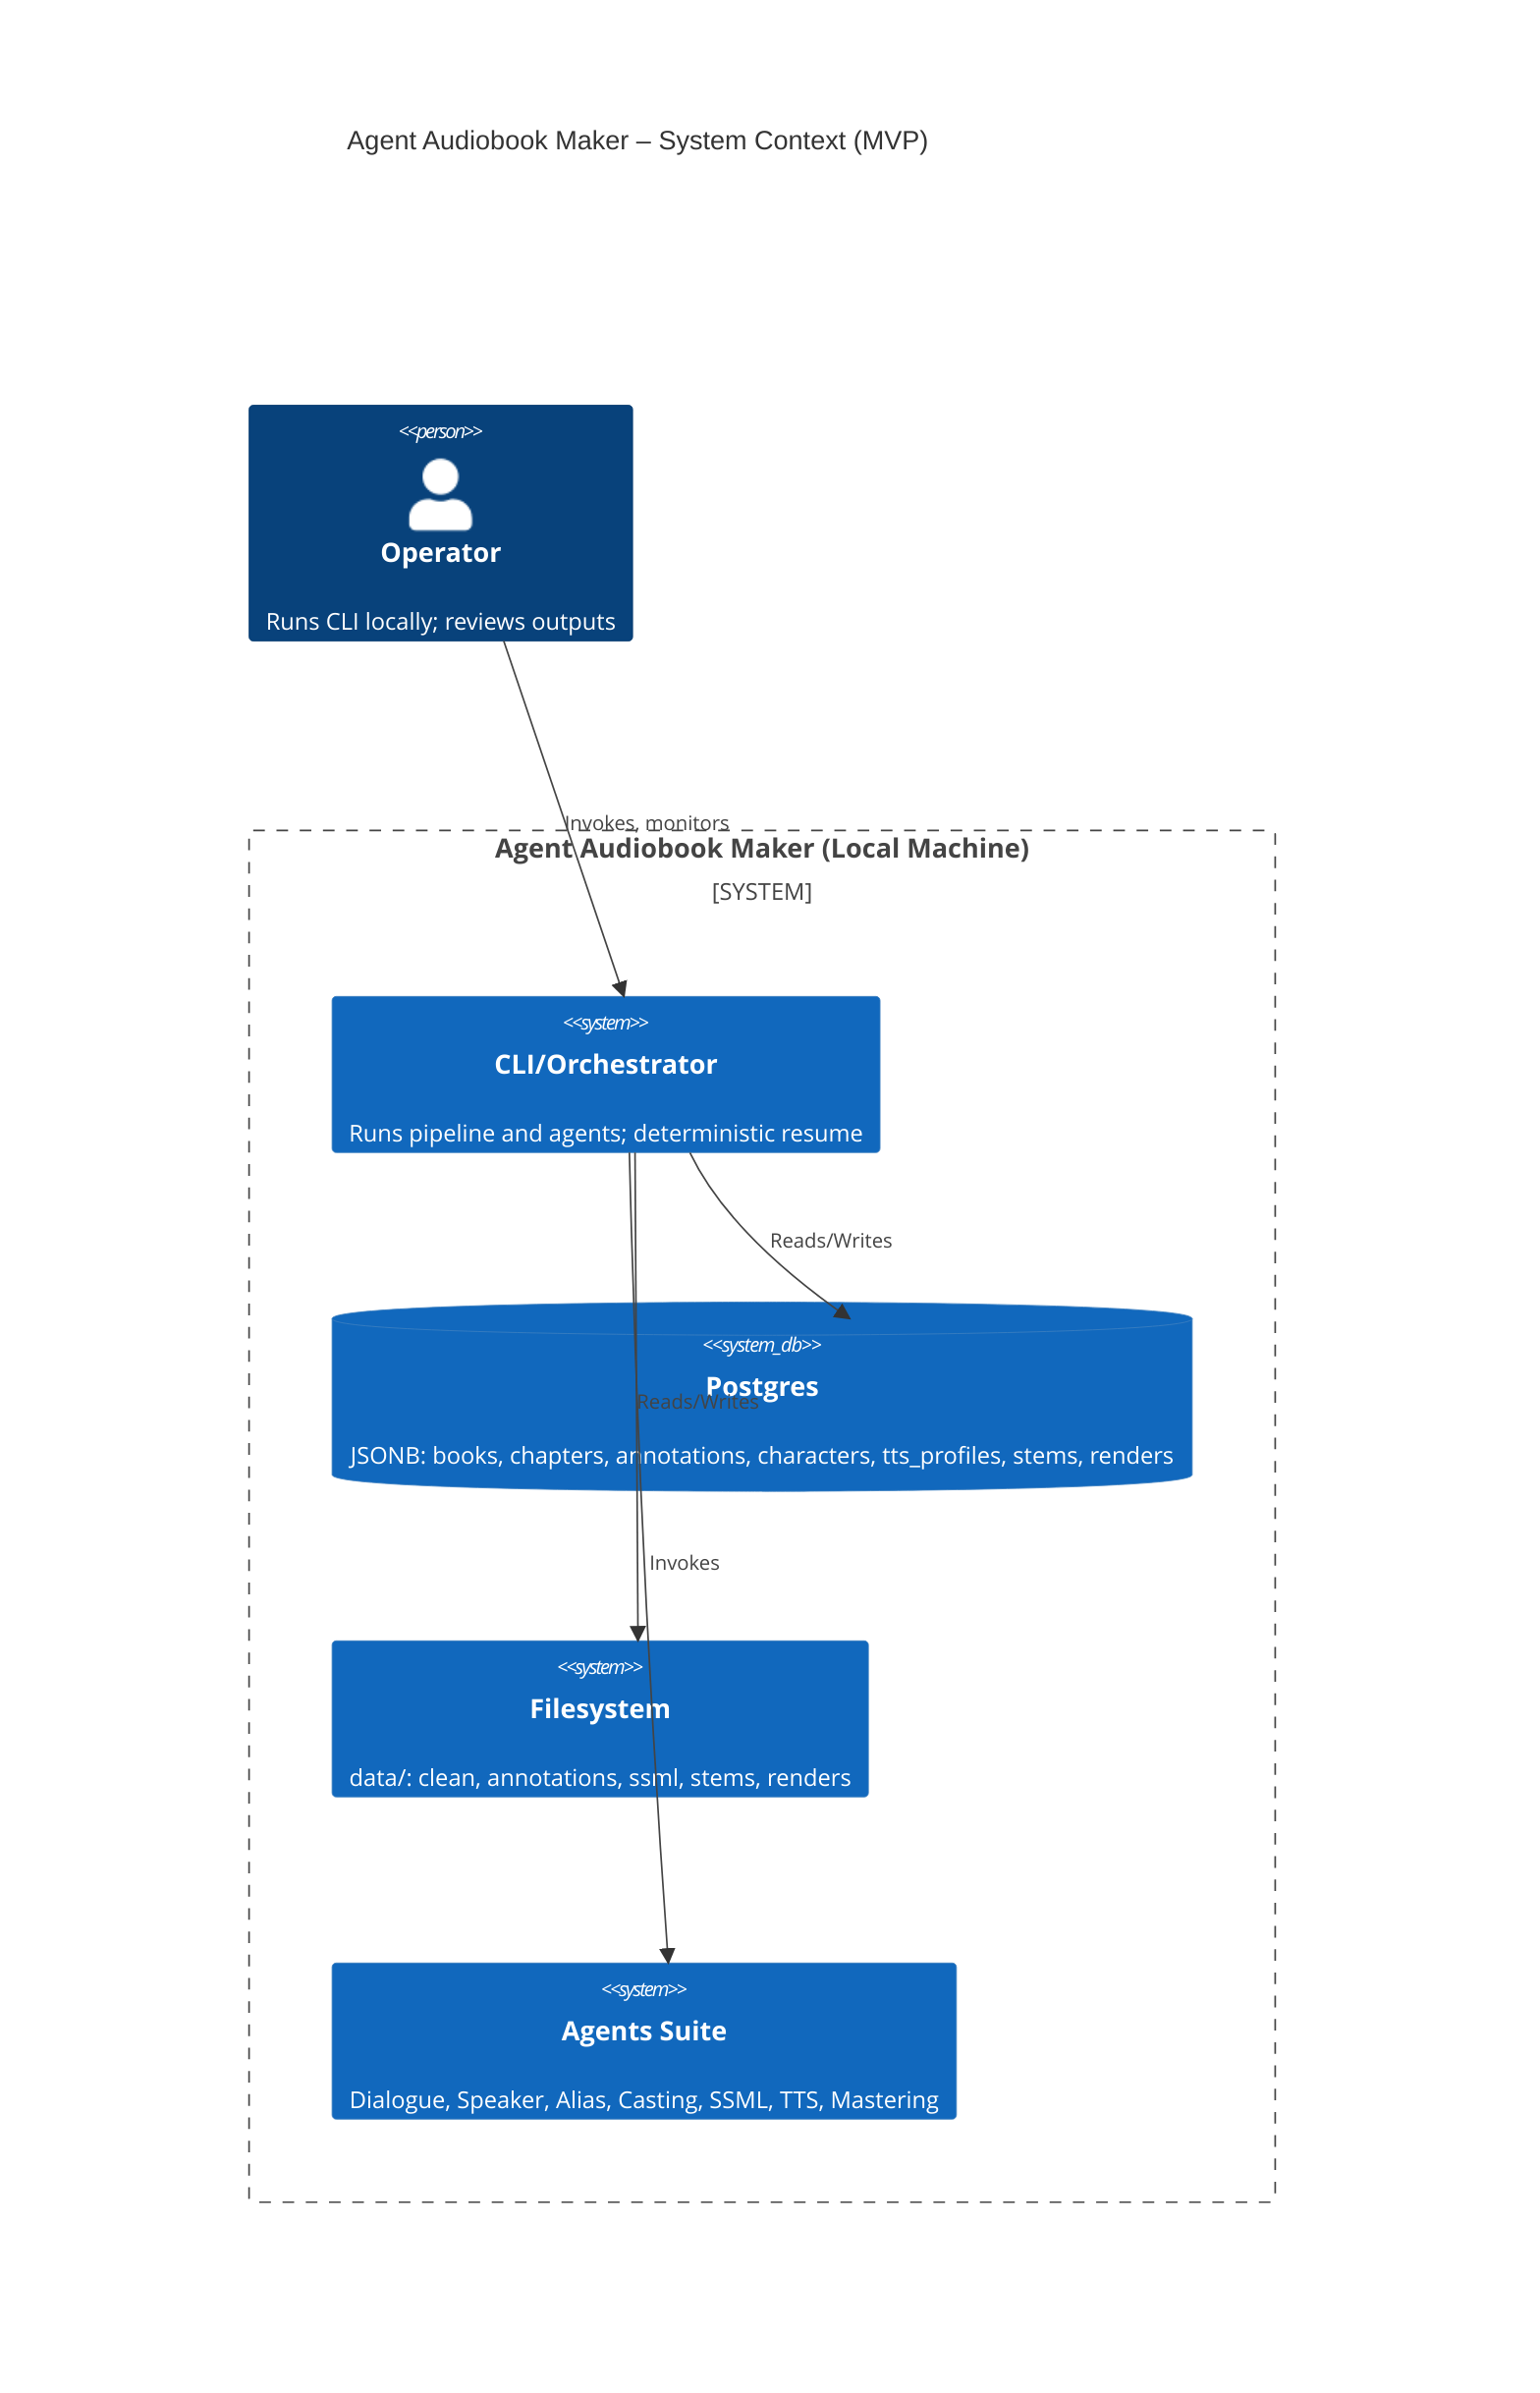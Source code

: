 C4Context
    title Agent Audiobook Maker – System Context (MVP)

    Person(operator, "Operator", "Runs CLI locally; reviews outputs")

    System_Boundary(abm, "Agent Audiobook Maker (Local Machine)") {
      System(cli, "CLI/Orchestrator", "Runs pipeline and agents; deterministic resume")
      SystemDb(pg, "Postgres", "JSONB: books, chapters, annotations, characters, tts_profiles, stems, renders")
      System(fs, "Filesystem", "data/: clean, annotations, ssml, stems, renders")
      System(agents, "Agents Suite", "Dialogue, Speaker, Alias, Casting, SSML, TTS, Mastering")
    }

    Rel(operator, cli, "Invokes, monitors")
    Rel(cli, pg, "Reads/Writes")
    Rel(cli, fs, "Reads/Writes")
    Rel(cli, agents, "Invokes")

    UpdateLayoutConfig($c4ShapeInRow="3", $c4BoundaryInRow="1")